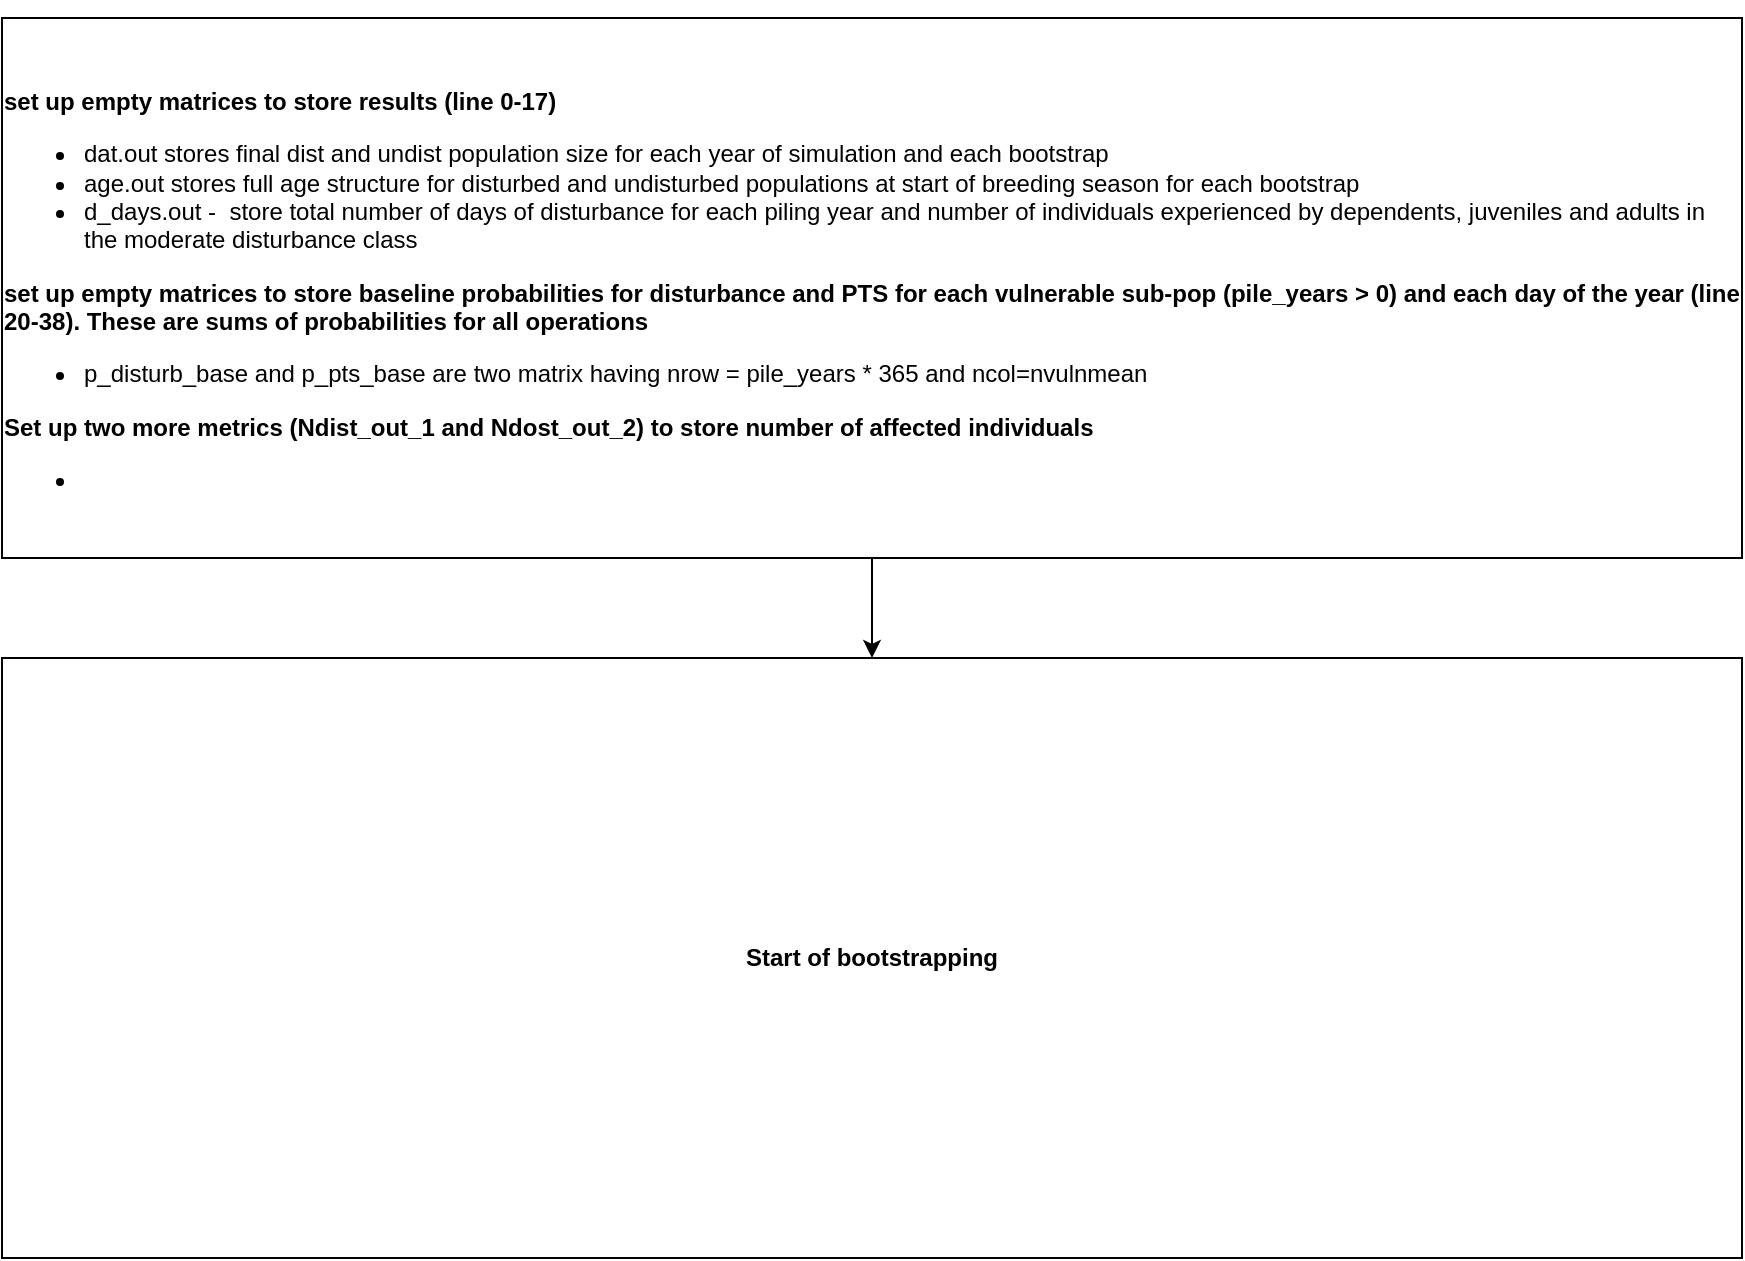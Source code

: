 <mxfile version="24.8.3">
  <diagram id="C5RBs43oDa-KdzZeNtuy" name="Page-1">
    <mxGraphModel dx="1434" dy="1901" grid="1" gridSize="10" guides="1" tooltips="1" connect="1" arrows="1" fold="1" page="1" pageScale="1" pageWidth="827" pageHeight="1169" math="0" shadow="0">
      <root>
        <mxCell id="WIyWlLk6GJQsqaUBKTNV-0" />
        <mxCell id="WIyWlLk6GJQsqaUBKTNV-1" parent="WIyWlLk6GJQsqaUBKTNV-0" />
        <mxCell id="WIyWlLk6GJQsqaUBKTNV-3" value="&lt;div align=&quot;left&quot;&gt;&lt;b&gt;&lt;br&gt;&lt;/b&gt;&lt;/div&gt;&lt;div align=&quot;left&quot;&gt;&lt;b&gt;&lt;br&gt;&lt;/b&gt;&lt;/div&gt;&lt;div align=&quot;left&quot;&gt;&lt;b&gt;&lt;br&gt;&lt;/b&gt;&lt;/div&gt;&lt;div align=&quot;left&quot;&gt;&lt;b&gt;set up empty matrices to store results (line 0-17)&lt;/b&gt;&lt;/div&gt;&lt;div align=&quot;left&quot;&gt;&lt;ul&gt;&lt;li&gt;dat.out stores final dist and undist population size for each year of simulation and each bootstrap&lt;/li&gt;&lt;li&gt;age.out stores full age structure for disturbed and undisturbed populations at start of breeding season for each bootstrap&lt;/li&gt;&lt;li&gt;d_days.out -&amp;nbsp; store total number of days of disturbance for each piling year and number of individuals experienced by dependents, juveniles and adults in the moderate disturbance class&lt;/li&gt;&lt;/ul&gt;&lt;div&gt;&lt;b&gt;set up empty matrices to store baseline probabilities for disturbance and PTS for each vulnerable sub-pop (pile_years &amp;gt; 0) and each day of the year (line 20-38). These are sums of probabilities for all operations&lt;br&gt;&lt;/b&gt;&lt;/div&gt;&lt;div&gt;&lt;ul&gt;&lt;li&gt;p_disturb_base and p_pts_base are two matrix having nrow = pile_years * 365 and ncol=nvulnmean&lt;/li&gt;&lt;/ul&gt;&lt;b&gt;Set up two more metrics (Ndist_out_1 and Ndost_out_2) to store number of affected individuals&lt;/b&gt;&lt;/div&gt;&lt;div&gt;&lt;ul&gt;&lt;li&gt;&lt;br&gt;&lt;/li&gt;&lt;/ul&gt;&lt;/div&gt;&lt;div&gt;&lt;b&gt;&lt;br&gt;&lt;/b&gt;&lt;/div&gt;&lt;/div&gt;&lt;div align=&quot;left&quot;&gt;&lt;br&gt;&lt;/div&gt;" style="rounded=0;whiteSpace=wrap;html=1;fontSize=12;glass=0;strokeWidth=1;shadow=0;" parent="WIyWlLk6GJQsqaUBKTNV-1" vertex="1">
          <mxGeometry x="20" y="-120" width="870" height="270" as="geometry" />
        </mxCell>
        <mxCell id="CrPXTP6iy7iZoC011djg-1" value="&lt;b&gt;Start of bootstrapping&lt;/b&gt;" style="rounded=0;whiteSpace=wrap;html=1;" vertex="1" parent="WIyWlLk6GJQsqaUBKTNV-1">
          <mxGeometry x="20" y="200" width="870" height="300" as="geometry" />
        </mxCell>
        <mxCell id="CrPXTP6iy7iZoC011djg-2" value="" style="endArrow=classic;html=1;rounded=0;exitX=0.5;exitY=1;exitDx=0;exitDy=0;" edge="1" parent="WIyWlLk6GJQsqaUBKTNV-1" source="WIyWlLk6GJQsqaUBKTNV-3" target="CrPXTP6iy7iZoC011djg-1">
          <mxGeometry width="50" height="50" relative="1" as="geometry">
            <mxPoint x="440" y="150" as="sourcePoint" />
            <mxPoint x="490" y="100" as="targetPoint" />
          </mxGeometry>
        </mxCell>
      </root>
    </mxGraphModel>
  </diagram>
</mxfile>
